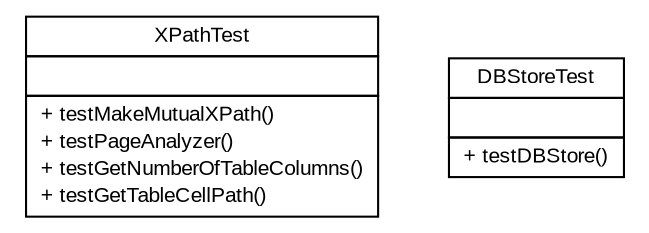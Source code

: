 #!/usr/local/bin/dot
#
# Class diagram 
# Generated by UMLGraph version 5.2 (http://www.umlgraph.org/)
#

digraph G {
	edge [fontname="arial",fontsize=10,labelfontname="arial",labelfontsize=10];
	node [fontname="arial",fontsize=10,shape=plaintext];
	nodesep=0.25;
	ranksep=0.5;
	// tud.iir.helper.test.XPathTest
	c4425 [label=<<table title="tud.iir.helper.test.XPathTest" border="0" cellborder="1" cellspacing="0" cellpadding="2" port="p" href="./XPathTest.html">
		<tr><td><table border="0" cellspacing="0" cellpadding="1">
<tr><td align="center" balign="center"> XPathTest </td></tr>
		</table></td></tr>
		<tr><td><table border="0" cellspacing="0" cellpadding="1">
<tr><td align="left" balign="left">  </td></tr>
		</table></td></tr>
		<tr><td><table border="0" cellspacing="0" cellpadding="1">
<tr><td align="left" balign="left"> + testMakeMutualXPath() </td></tr>
<tr><td align="left" balign="left"> + testPageAnalyzer() </td></tr>
<tr><td align="left" balign="left"> + testGetNumberOfTableColumns() </td></tr>
<tr><td align="left" balign="left"> + testGetTableCellPath() </td></tr>
		</table></td></tr>
		</table>>, fontname="arial", fontcolor="black", fontsize=10.0];
	// tud.iir.helper.test.DBStoreTest
	c4426 [label=<<table title="tud.iir.helper.test.DBStoreTest" border="0" cellborder="1" cellspacing="0" cellpadding="2" port="p" href="./DBStoreTest.html">
		<tr><td><table border="0" cellspacing="0" cellpadding="1">
<tr><td align="center" balign="center"> DBStoreTest </td></tr>
		</table></td></tr>
		<tr><td><table border="0" cellspacing="0" cellpadding="1">
<tr><td align="left" balign="left">  </td></tr>
		</table></td></tr>
		<tr><td><table border="0" cellspacing="0" cellpadding="1">
<tr><td align="left" balign="left"> + testDBStore() </td></tr>
		</table></td></tr>
		</table>>, fontname="arial", fontcolor="black", fontsize=10.0];
}

